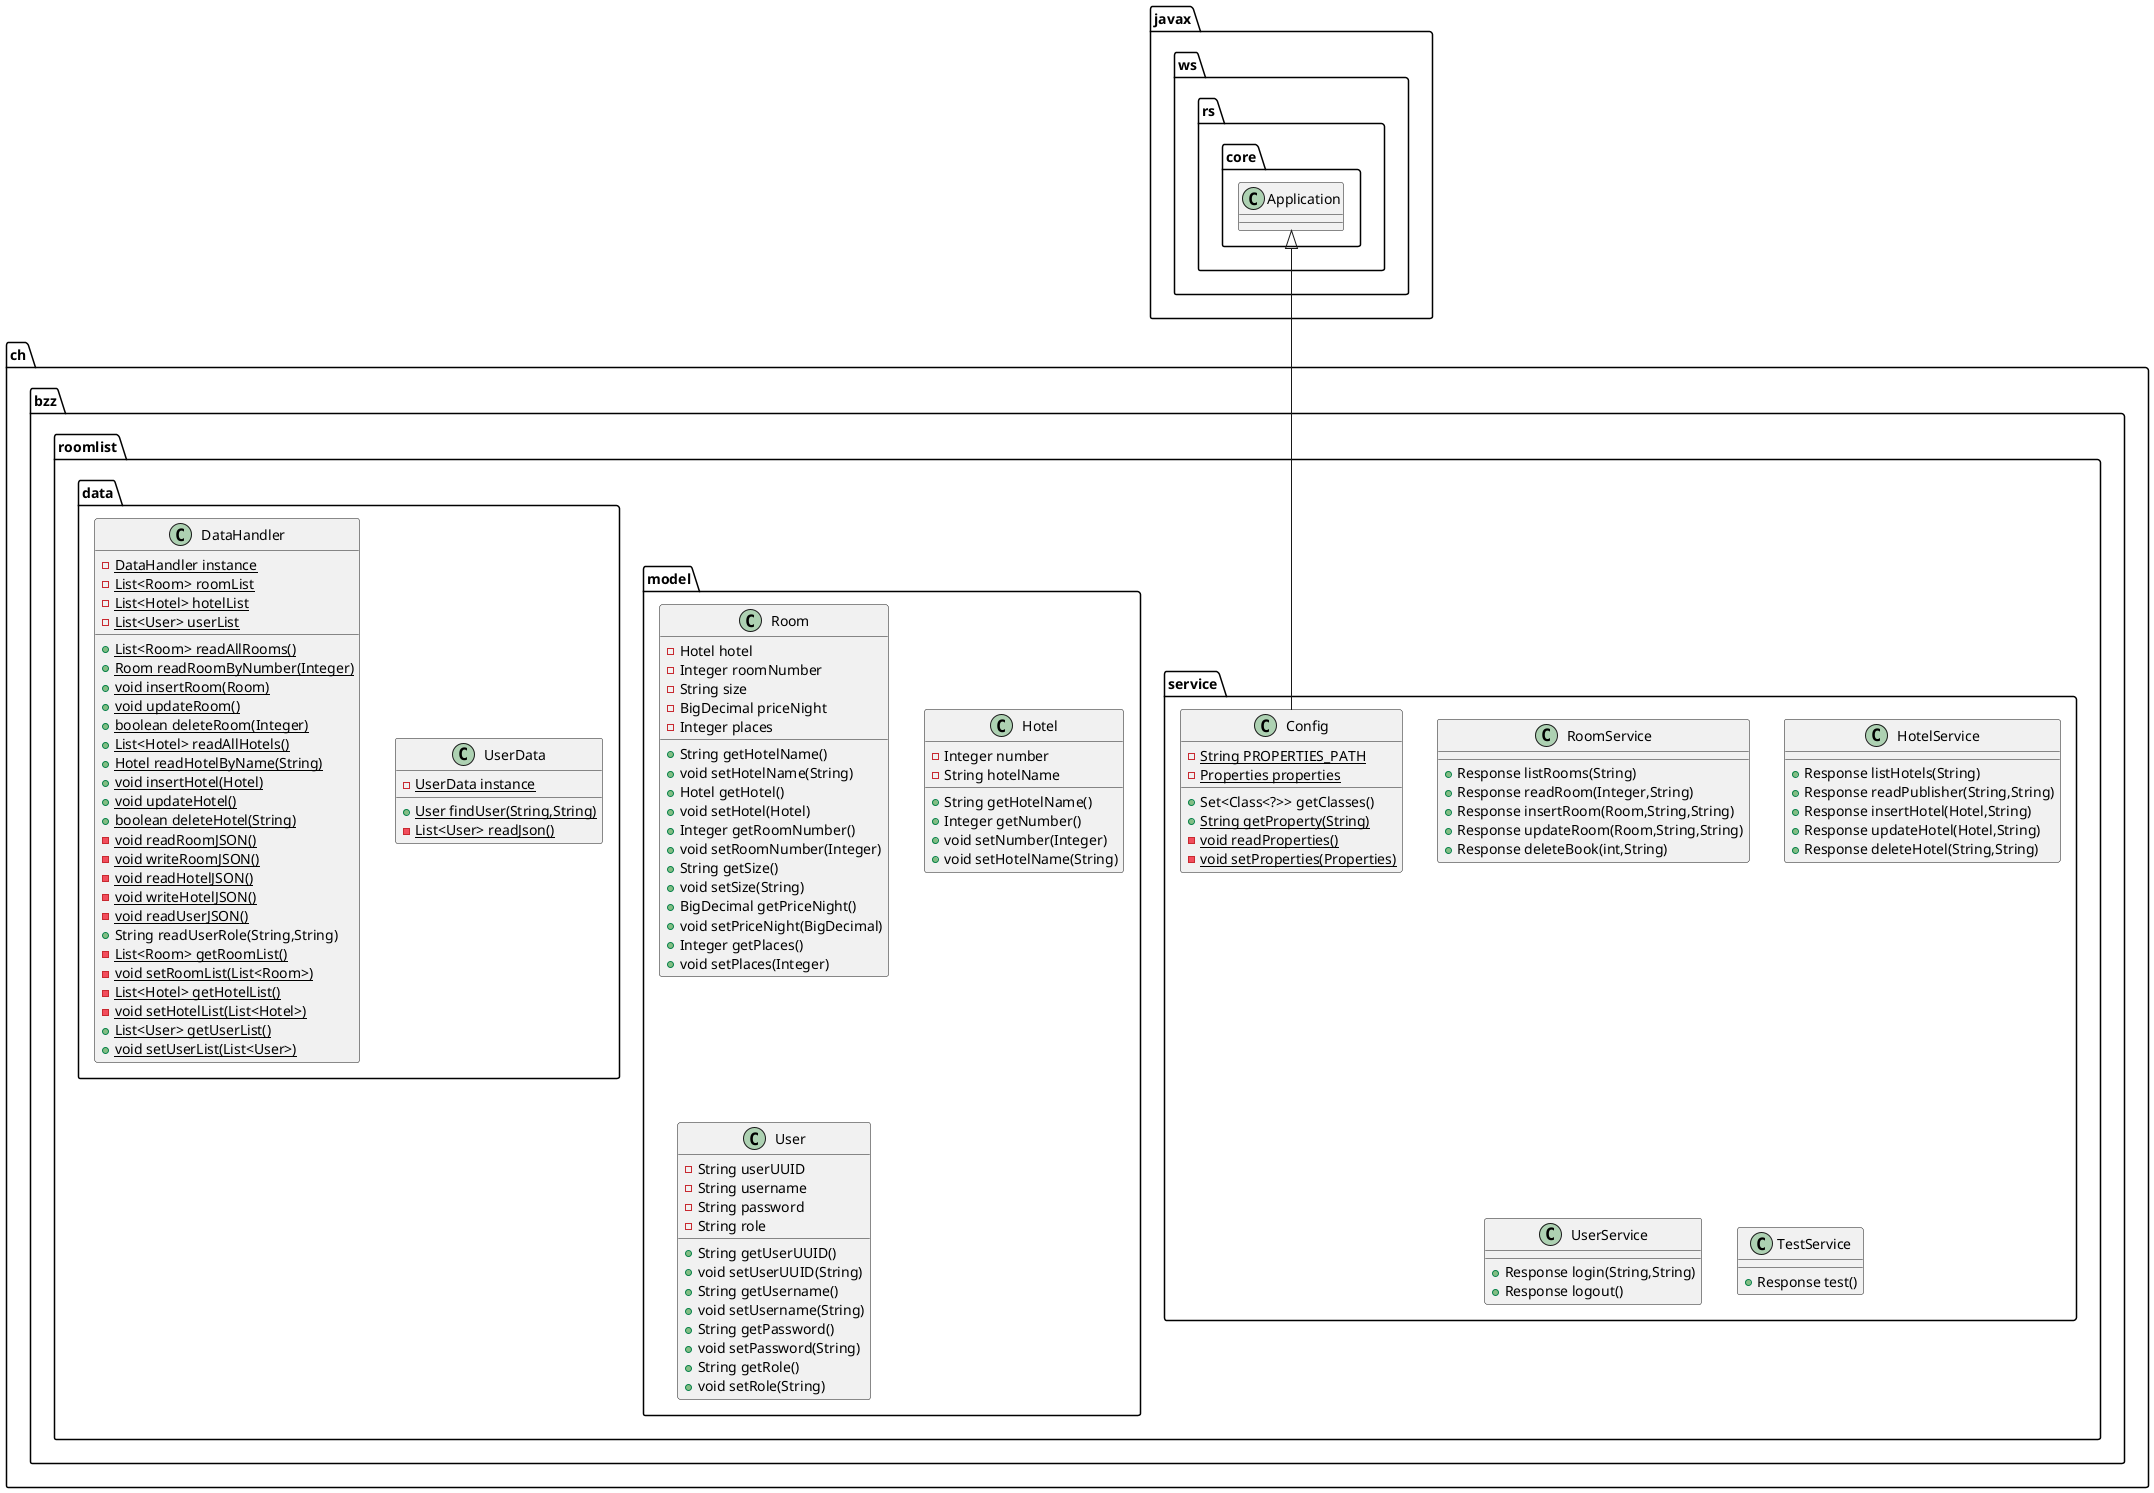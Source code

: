 @startuml
class ch.bzz.roomlist.service.RoomService {
+ Response listRooms(String)
+ Response readRoom(Integer,String)
+ Response insertRoom(Room,String,String)
+ Response updateRoom(Room,String,String)
+ Response deleteBook(int,String)
}
class ch.bzz.roomlist.model.Room {
- Hotel hotel
- Integer roomNumber
- String size
- BigDecimal priceNight
- Integer places
+ String getHotelName()
+ void setHotelName(String)
+ Hotel getHotel()
+ void setHotel(Hotel)
+ Integer getRoomNumber()
+ void setRoomNumber(Integer)
+ String getSize()
+ void setSize(String)
+ BigDecimal getPriceNight()
+ void setPriceNight(BigDecimal)
+ Integer getPlaces()
+ void setPlaces(Integer)
}
class ch.bzz.roomlist.service.HotelService {
+ Response listHotels(String)
+ Response readPublisher(String,String)
+ Response insertHotel(Hotel,String)
+ Response updateHotel(Hotel,String)
+ Response deleteHotel(String,String)
}
class ch.bzz.roomlist.data.UserData {
- {static} UserData instance
+ {static} User findUser(String,String)
- {static} List<User> readJson()
}
class ch.bzz.roomlist.model.Hotel {
- Integer number
- String hotelName
+ String getHotelName()
+ Integer getNumber()
+ void setNumber(Integer)
+ void setHotelName(String)
}
class ch.bzz.roomlist.service.UserService {
+ Response login(String,String)
+ Response logout()
}
class ch.bzz.roomlist.service.TestService {
+ Response test()
}
class ch.bzz.roomlist.data.DataHandler {
- {static} DataHandler instance
- {static} List<Room> roomList
- {static} List<Hotel> hotelList
- {static} List<User> userList
+ {static} List<Room> readAllRooms()
+ {static} Room readRoomByNumber(Integer)
+ {static} void insertRoom(Room)
+ {static} void updateRoom()
+ {static} boolean deleteRoom(Integer)
+ {static} List<Hotel> readAllHotels()
+ {static} Hotel readHotelByName(String)
+ {static} void insertHotel(Hotel)
+ {static} void updateHotel()
+ {static} boolean deleteHotel(String)
- {static} void readRoomJSON()
- {static} void writeRoomJSON()
- {static} void readHotelJSON()
- {static} void writeHotelJSON()
- {static} void readUserJSON()
+ String readUserRole(String,String)
- {static} List<Room> getRoomList()
- {static} void setRoomList(List<Room>)
- {static} List<Hotel> getHotelList()
- {static} void setHotelList(List<Hotel>)
+ {static} List<User> getUserList()
+ {static} void setUserList(List<User>)
}
class ch.bzz.roomlist.service.Config {
- {static} String PROPERTIES_PATH
- {static} Properties properties
+ Set<Class<?>> getClasses()
+ {static} String getProperty(String)
- {static} void readProperties()
- {static} void setProperties(Properties)
}
class ch.bzz.roomlist.model.User {
- String userUUID
- String username
- String password
- String role
+ String getUserUUID()
+ void setUserUUID(String)
+ String getUsername()
+ void setUsername(String)
+ String getPassword()
+ void setPassword(String)
+ String getRole()
+ void setRole(String)
}


javax.ws.rs.core.Application <|-- ch.bzz.roomlist.service.Config
@enduml